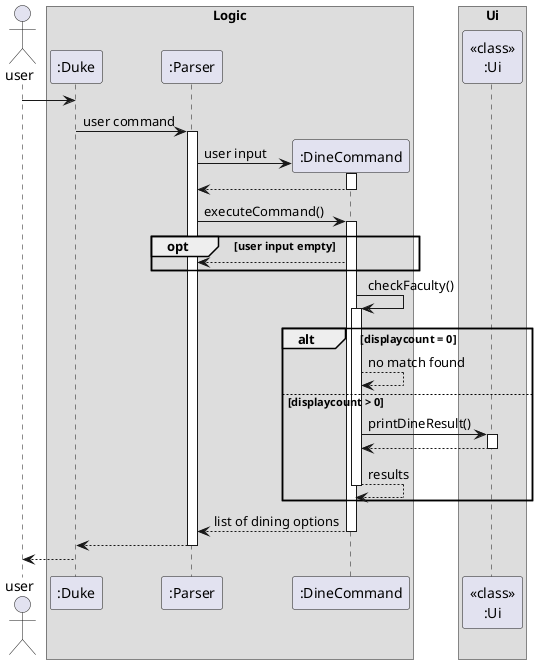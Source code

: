 @startuml
actor user
box Logic
participant ":Duke"
participant ":Parser"
participant ":DineCommand"
end box
box Ui
participant "<<class>>\n:Ui"
end box

user -> ":Duke"
box Logic
":Duke" -> ":Parser": user command
activate ":Parser"
create ":DineCommand"
":Parser" -> ":DineCommand": user input
activate ":DineCommand"
":DineCommand" --> ":Parser"
deactivate ":DineCommand"
":Parser" -> ":DineCommand": executeCommand()
activate ":DineCommand"

opt user input empty
    ":DineCommand" --> ":Parser"
end

":DineCommand" -> ":DineCommand": checkFaculty()
activate ":DineCommand"

alt displaycount = 0
    ":DineCommand" --> ":DineCommand": no match found
else displaycount > 0
    ":DineCommand" -> "<<class>>\n:Ui" : printDineResult()
    activate "<<class>>\n:Ui"
    "<<class>>\n:Ui" --> ":DineCommand"
    deactivate "<<class>>\n:Ui"
    ":DineCommand" --> ":DineCommand": results
deactivate ":DineCommand"
end

":DineCommand" --> ":Parser": list of dining options
deactivate ":DineCommand"
":Parser" --> ":Duke"
deactivate ":Parser"
":Duke" --> user
@enduml